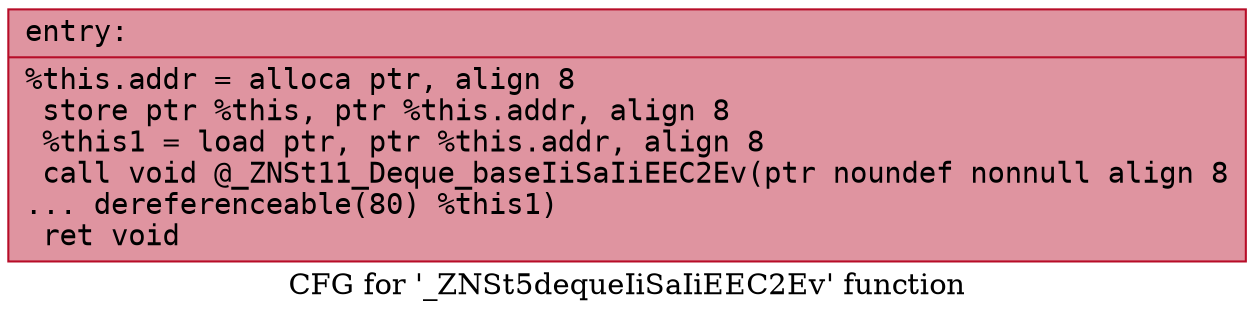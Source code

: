 digraph "CFG for '_ZNSt5dequeIiSaIiEEC2Ev' function" {
	label="CFG for '_ZNSt5dequeIiSaIiEEC2Ev' function";

	Node0x56461940d3c0 [shape=record,color="#b70d28ff", style=filled, fillcolor="#b70d2870" fontname="Courier",label="{entry:\l|  %this.addr = alloca ptr, align 8\l  store ptr %this, ptr %this.addr, align 8\l  %this1 = load ptr, ptr %this.addr, align 8\l  call void @_ZNSt11_Deque_baseIiSaIiEEC2Ev(ptr noundef nonnull align 8\l... dereferenceable(80) %this1)\l  ret void\l}"];
}
